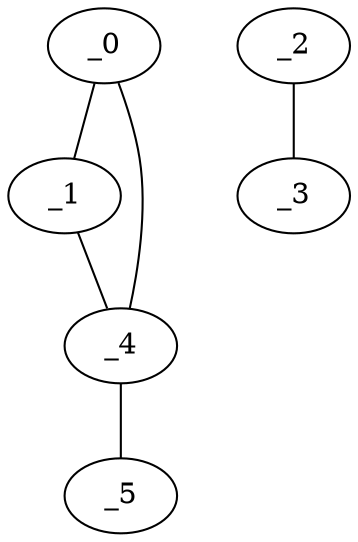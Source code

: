 graph HP1_0025 {
	_0	 [x="0.960482",
		y="2.85668"];
	_1	 [x="1.07252",
		y="0.608653"];
	_0 -- _1;
	_4	 [x="0.395412",
		y="1.65051"];
	_0 -- _4;
	_1 -- _4;
	_2	 [x="2.10062",
		y="0.766497"];
	_3	 [x="2.46772",
		y="2.63715"];
	_2 -- _3;
	_5	 [x="2.85075",
		y="2.17623"];
	_4 -- _5;
}
